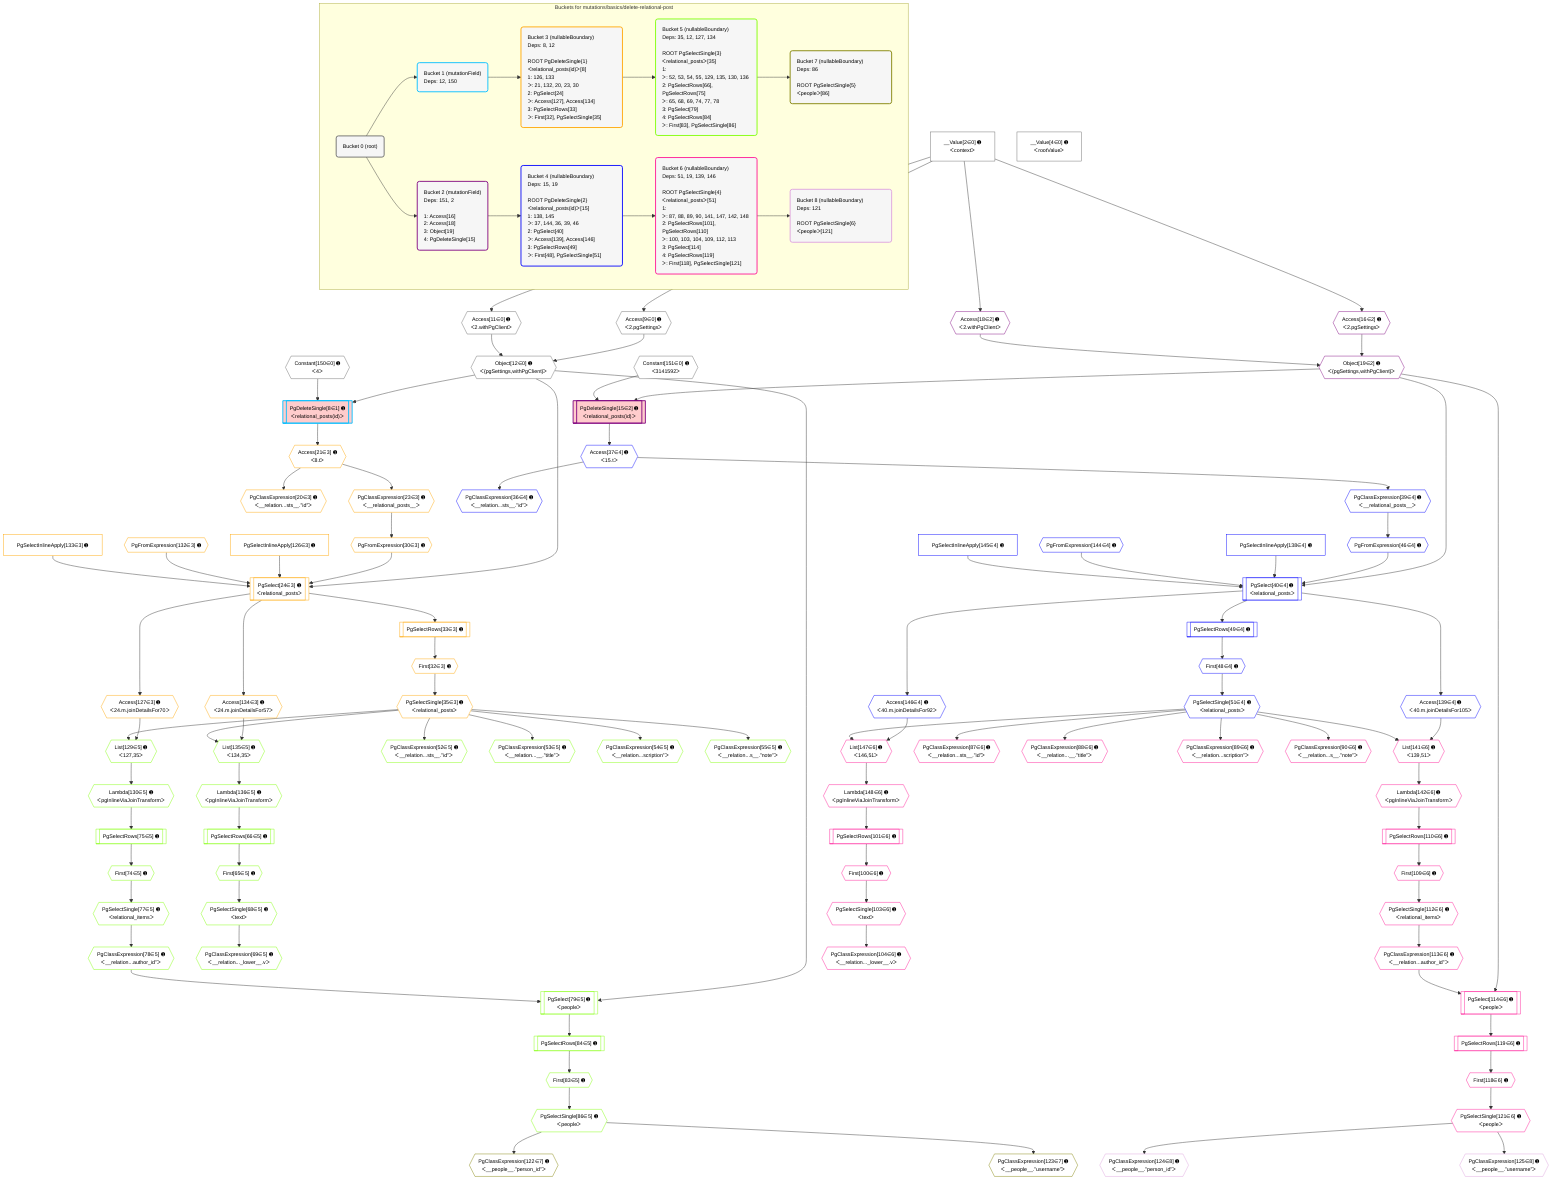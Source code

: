 %%{init: {'themeVariables': { 'fontSize': '12px'}}}%%
graph TD
    classDef path fill:#eee,stroke:#000,color:#000
    classDef plan fill:#fff,stroke-width:1px,color:#000
    classDef itemplan fill:#fff,stroke-width:2px,color:#000
    classDef unbatchedplan fill:#dff,stroke-width:1px,color:#000
    classDef sideeffectplan fill:#fcc,stroke-width:2px,color:#000
    classDef bucket fill:#f6f6f6,color:#000,stroke-width:2px,text-align:left

    subgraph "Buckets for mutations/basics/delete-relational-post"
    Bucket0("Bucket 0 (root)"):::bucket
    Bucket1("Bucket 1 (mutationField)<br />Deps: 12, 150"):::bucket
    Bucket2("Bucket 2 (mutationField)<br />Deps: 151, 2<br /><br />1: Access[16]<br />2: Access[18]<br />3: Object[19]<br />4: PgDeleteSingle[15]"):::bucket
    Bucket3("Bucket 3 (nullableBoundary)<br />Deps: 8, 12<br /><br />ROOT PgDeleteSingle{1}ᐸrelational_posts(id)ᐳ[8]<br />1: 126, 133<br />ᐳ: 21, 132, 20, 23, 30<br />2: PgSelect[24]<br />ᐳ: Access[127], Access[134]<br />3: PgSelectRows[33]<br />ᐳ: First[32], PgSelectSingle[35]"):::bucket
    Bucket4("Bucket 4 (nullableBoundary)<br />Deps: 15, 19<br /><br />ROOT PgDeleteSingle{2}ᐸrelational_posts(id)ᐳ[15]<br />1: 138, 145<br />ᐳ: 37, 144, 36, 39, 46<br />2: PgSelect[40]<br />ᐳ: Access[139], Access[146]<br />3: PgSelectRows[49]<br />ᐳ: First[48], PgSelectSingle[51]"):::bucket
    Bucket5("Bucket 5 (nullableBoundary)<br />Deps: 35, 12, 127, 134<br /><br />ROOT PgSelectSingle{3}ᐸrelational_postsᐳ[35]<br />1: <br />ᐳ: 52, 53, 54, 55, 129, 135, 130, 136<br />2: PgSelectRows[66], PgSelectRows[75]<br />ᐳ: 65, 68, 69, 74, 77, 78<br />3: PgSelect[79]<br />4: PgSelectRows[84]<br />ᐳ: First[83], PgSelectSingle[86]"):::bucket
    Bucket6("Bucket 6 (nullableBoundary)<br />Deps: 51, 19, 139, 146<br /><br />ROOT PgSelectSingle{4}ᐸrelational_postsᐳ[51]<br />1: <br />ᐳ: 87, 88, 89, 90, 141, 147, 142, 148<br />2: PgSelectRows[101], PgSelectRows[110]<br />ᐳ: 100, 103, 104, 109, 112, 113<br />3: PgSelect[114]<br />4: PgSelectRows[119]<br />ᐳ: First[118], PgSelectSingle[121]"):::bucket
    Bucket7("Bucket 7 (nullableBoundary)<br />Deps: 86<br /><br />ROOT PgSelectSingle{5}ᐸpeopleᐳ[86]"):::bucket
    Bucket8("Bucket 8 (nullableBoundary)<br />Deps: 121<br /><br />ROOT PgSelectSingle{6}ᐸpeopleᐳ[121]"):::bucket
    end
    Bucket0 --> Bucket1 & Bucket2
    Bucket1 --> Bucket3
    Bucket2 --> Bucket4
    Bucket3 --> Bucket5
    Bucket4 --> Bucket6
    Bucket5 --> Bucket7
    Bucket6 --> Bucket8

    %% plan dependencies
    Object12{{"Object[12∈0] ➊<br />ᐸ{pgSettings,withPgClient}ᐳ"}}:::plan
    Access9{{"Access[9∈0] ➊<br />ᐸ2.pgSettingsᐳ"}}:::plan
    Access11{{"Access[11∈0] ➊<br />ᐸ2.withPgClientᐳ"}}:::plan
    Access9 & Access11 --> Object12
    __Value2["__Value[2∈0] ➊<br />ᐸcontextᐳ"]:::plan
    __Value2 --> Access9
    __Value2 --> Access11
    __Value4["__Value[4∈0] ➊<br />ᐸrootValueᐳ"]:::plan
    Constant150{{"Constant[150∈0] ➊<br />ᐸ4ᐳ"}}:::plan
    Constant151{{"Constant[151∈0] ➊<br />ᐸ3141592ᐳ"}}:::plan
    PgDeleteSingle8[["PgDeleteSingle[8∈1] ➊<br />ᐸrelational_posts(id)ᐳ"]]:::sideeffectplan
    Object12 & Constant150 --> PgDeleteSingle8
    PgSelect24[["PgSelect[24∈3] ➊<br />ᐸrelational_postsᐳ"]]:::plan
    PgFromExpression30{{"PgFromExpression[30∈3] ➊"}}:::plan
    PgSelectInlineApply126["PgSelectInlineApply[126∈3] ➊"]:::plan
    PgFromExpression132{{"PgFromExpression[132∈3] ➊"}}:::plan
    PgSelectInlineApply133["PgSelectInlineApply[133∈3] ➊"]:::plan
    Object12 & PgFromExpression30 & PgSelectInlineApply126 & PgFromExpression132 & PgSelectInlineApply133 --> PgSelect24
    PgClassExpression20{{"PgClassExpression[20∈3] ➊<br />ᐸ__relation...sts__.”id”ᐳ"}}:::plan
    Access21{{"Access[21∈3] ➊<br />ᐸ8.tᐳ"}}:::plan
    Access21 --> PgClassExpression20
    PgDeleteSingle8 --> Access21
    PgClassExpression23{{"PgClassExpression[23∈3] ➊<br />ᐸ__relational_posts__ᐳ"}}:::plan
    Access21 --> PgClassExpression23
    PgClassExpression23 --> PgFromExpression30
    First32{{"First[32∈3] ➊"}}:::plan
    PgSelectRows33[["PgSelectRows[33∈3] ➊"]]:::plan
    PgSelectRows33 --> First32
    PgSelect24 --> PgSelectRows33
    PgSelectSingle35{{"PgSelectSingle[35∈3] ➊<br />ᐸrelational_postsᐳ"}}:::plan
    First32 --> PgSelectSingle35
    Access127{{"Access[127∈3] ➊<br />ᐸ24.m.joinDetailsFor70ᐳ"}}:::plan
    PgSelect24 --> Access127
    Access134{{"Access[134∈3] ➊<br />ᐸ24.m.joinDetailsFor57ᐳ"}}:::plan
    PgSelect24 --> Access134
    PgSelect79[["PgSelect[79∈5] ➊<br />ᐸpeopleᐳ"]]:::plan
    PgClassExpression78{{"PgClassExpression[78∈5] ➊<br />ᐸ__relation...author_id”ᐳ"}}:::plan
    Object12 & PgClassExpression78 --> PgSelect79
    List129{{"List[129∈5] ➊<br />ᐸ127,35ᐳ"}}:::plan
    Access127 & PgSelectSingle35 --> List129
    List135{{"List[135∈5] ➊<br />ᐸ134,35ᐳ"}}:::plan
    Access134 & PgSelectSingle35 --> List135
    PgClassExpression52{{"PgClassExpression[52∈5] ➊<br />ᐸ__relation...sts__.”id”ᐳ"}}:::plan
    PgSelectSingle35 --> PgClassExpression52
    PgClassExpression53{{"PgClassExpression[53∈5] ➊<br />ᐸ__relation...__.”title”ᐳ"}}:::plan
    PgSelectSingle35 --> PgClassExpression53
    PgClassExpression54{{"PgClassExpression[54∈5] ➊<br />ᐸ__relation...scription”ᐳ"}}:::plan
    PgSelectSingle35 --> PgClassExpression54
    PgClassExpression55{{"PgClassExpression[55∈5] ➊<br />ᐸ__relation...s__.”note”ᐳ"}}:::plan
    PgSelectSingle35 --> PgClassExpression55
    First65{{"First[65∈5] ➊"}}:::plan
    PgSelectRows66[["PgSelectRows[66∈5] ➊"]]:::plan
    PgSelectRows66 --> First65
    Lambda136{{"Lambda[136∈5] ➊<br />ᐸpgInlineViaJoinTransformᐳ"}}:::plan
    Lambda136 --> PgSelectRows66
    PgSelectSingle68{{"PgSelectSingle[68∈5] ➊<br />ᐸtextᐳ"}}:::plan
    First65 --> PgSelectSingle68
    PgClassExpression69{{"PgClassExpression[69∈5] ➊<br />ᐸ__relation..._lower__.vᐳ"}}:::plan
    PgSelectSingle68 --> PgClassExpression69
    First74{{"First[74∈5] ➊"}}:::plan
    PgSelectRows75[["PgSelectRows[75∈5] ➊"]]:::plan
    PgSelectRows75 --> First74
    Lambda130{{"Lambda[130∈5] ➊<br />ᐸpgInlineViaJoinTransformᐳ"}}:::plan
    Lambda130 --> PgSelectRows75
    PgSelectSingle77{{"PgSelectSingle[77∈5] ➊<br />ᐸrelational_itemsᐳ"}}:::plan
    First74 --> PgSelectSingle77
    PgSelectSingle77 --> PgClassExpression78
    First83{{"First[83∈5] ➊"}}:::plan
    PgSelectRows84[["PgSelectRows[84∈5] ➊"]]:::plan
    PgSelectRows84 --> First83
    PgSelect79 --> PgSelectRows84
    PgSelectSingle86{{"PgSelectSingle[86∈5] ➊<br />ᐸpeopleᐳ"}}:::plan
    First83 --> PgSelectSingle86
    List129 --> Lambda130
    List135 --> Lambda136
    PgClassExpression122{{"PgClassExpression[122∈7] ➊<br />ᐸ__people__.”person_id”ᐳ"}}:::plan
    PgSelectSingle86 --> PgClassExpression122
    PgClassExpression123{{"PgClassExpression[123∈7] ➊<br />ᐸ__people__.”username”ᐳ"}}:::plan
    PgSelectSingle86 --> PgClassExpression123
    PgDeleteSingle15[["PgDeleteSingle[15∈2] ➊<br />ᐸrelational_posts(id)ᐳ"]]:::sideeffectplan
    Object19{{"Object[19∈2] ➊<br />ᐸ{pgSettings,withPgClient}ᐳ"}}:::plan
    Object19 & Constant151 --> PgDeleteSingle15
    Access16{{"Access[16∈2] ➊<br />ᐸ2.pgSettingsᐳ"}}:::plan
    Access18{{"Access[18∈2] ➊<br />ᐸ2.withPgClientᐳ"}}:::plan
    Access16 & Access18 --> Object19
    __Value2 --> Access16
    __Value2 --> Access18
    PgSelect40[["PgSelect[40∈4] ➊<br />ᐸrelational_postsᐳ"]]:::plan
    PgFromExpression46{{"PgFromExpression[46∈4] ➊"}}:::plan
    PgSelectInlineApply138["PgSelectInlineApply[138∈4] ➊"]:::plan
    PgFromExpression144{{"PgFromExpression[144∈4] ➊"}}:::plan
    PgSelectInlineApply145["PgSelectInlineApply[145∈4] ➊"]:::plan
    Object19 & PgFromExpression46 & PgSelectInlineApply138 & PgFromExpression144 & PgSelectInlineApply145 --> PgSelect40
    PgClassExpression36{{"PgClassExpression[36∈4] ➊<br />ᐸ__relation...sts__.”id”ᐳ"}}:::plan
    Access37{{"Access[37∈4] ➊<br />ᐸ15.tᐳ"}}:::plan
    Access37 --> PgClassExpression36
    PgDeleteSingle15 --> Access37
    PgClassExpression39{{"PgClassExpression[39∈4] ➊<br />ᐸ__relational_posts__ᐳ"}}:::plan
    Access37 --> PgClassExpression39
    PgClassExpression39 --> PgFromExpression46
    First48{{"First[48∈4] ➊"}}:::plan
    PgSelectRows49[["PgSelectRows[49∈4] ➊"]]:::plan
    PgSelectRows49 --> First48
    PgSelect40 --> PgSelectRows49
    PgSelectSingle51{{"PgSelectSingle[51∈4] ➊<br />ᐸrelational_postsᐳ"}}:::plan
    First48 --> PgSelectSingle51
    Access139{{"Access[139∈4] ➊<br />ᐸ40.m.joinDetailsFor105ᐳ"}}:::plan
    PgSelect40 --> Access139
    Access146{{"Access[146∈4] ➊<br />ᐸ40.m.joinDetailsFor92ᐳ"}}:::plan
    PgSelect40 --> Access146
    PgSelect114[["PgSelect[114∈6] ➊<br />ᐸpeopleᐳ"]]:::plan
    PgClassExpression113{{"PgClassExpression[113∈6] ➊<br />ᐸ__relation...author_id”ᐳ"}}:::plan
    Object19 & PgClassExpression113 --> PgSelect114
    List141{{"List[141∈6] ➊<br />ᐸ139,51ᐳ"}}:::plan
    Access139 & PgSelectSingle51 --> List141
    List147{{"List[147∈6] ➊<br />ᐸ146,51ᐳ"}}:::plan
    Access146 & PgSelectSingle51 --> List147
    PgClassExpression87{{"PgClassExpression[87∈6] ➊<br />ᐸ__relation...sts__.”id”ᐳ"}}:::plan
    PgSelectSingle51 --> PgClassExpression87
    PgClassExpression88{{"PgClassExpression[88∈6] ➊<br />ᐸ__relation...__.”title”ᐳ"}}:::plan
    PgSelectSingle51 --> PgClassExpression88
    PgClassExpression89{{"PgClassExpression[89∈6] ➊<br />ᐸ__relation...scription”ᐳ"}}:::plan
    PgSelectSingle51 --> PgClassExpression89
    PgClassExpression90{{"PgClassExpression[90∈6] ➊<br />ᐸ__relation...s__.”note”ᐳ"}}:::plan
    PgSelectSingle51 --> PgClassExpression90
    First100{{"First[100∈6] ➊"}}:::plan
    PgSelectRows101[["PgSelectRows[101∈6] ➊"]]:::plan
    PgSelectRows101 --> First100
    Lambda148{{"Lambda[148∈6] ➊<br />ᐸpgInlineViaJoinTransformᐳ"}}:::plan
    Lambda148 --> PgSelectRows101
    PgSelectSingle103{{"PgSelectSingle[103∈6] ➊<br />ᐸtextᐳ"}}:::plan
    First100 --> PgSelectSingle103
    PgClassExpression104{{"PgClassExpression[104∈6] ➊<br />ᐸ__relation..._lower__.vᐳ"}}:::plan
    PgSelectSingle103 --> PgClassExpression104
    First109{{"First[109∈6] ➊"}}:::plan
    PgSelectRows110[["PgSelectRows[110∈6] ➊"]]:::plan
    PgSelectRows110 --> First109
    Lambda142{{"Lambda[142∈6] ➊<br />ᐸpgInlineViaJoinTransformᐳ"}}:::plan
    Lambda142 --> PgSelectRows110
    PgSelectSingle112{{"PgSelectSingle[112∈6] ➊<br />ᐸrelational_itemsᐳ"}}:::plan
    First109 --> PgSelectSingle112
    PgSelectSingle112 --> PgClassExpression113
    First118{{"First[118∈6] ➊"}}:::plan
    PgSelectRows119[["PgSelectRows[119∈6] ➊"]]:::plan
    PgSelectRows119 --> First118
    PgSelect114 --> PgSelectRows119
    PgSelectSingle121{{"PgSelectSingle[121∈6] ➊<br />ᐸpeopleᐳ"}}:::plan
    First118 --> PgSelectSingle121
    List141 --> Lambda142
    List147 --> Lambda148
    PgClassExpression124{{"PgClassExpression[124∈8] ➊<br />ᐸ__people__.”person_id”ᐳ"}}:::plan
    PgSelectSingle121 --> PgClassExpression124
    PgClassExpression125{{"PgClassExpression[125∈8] ➊<br />ᐸ__people__.”username”ᐳ"}}:::plan
    PgSelectSingle121 --> PgClassExpression125

    %% define steps
    classDef bucket0 stroke:#696969
    class Bucket0,__Value2,__Value4,Access9,Access11,Object12,Constant150,Constant151 bucket0
    classDef bucket1 stroke:#00bfff
    class Bucket1,PgDeleteSingle8 bucket1
    classDef bucket2 stroke:#7f007f
    class Bucket2,PgDeleteSingle15,Access16,Access18,Object19 bucket2
    classDef bucket3 stroke:#ffa500
    class Bucket3,PgClassExpression20,Access21,PgClassExpression23,PgSelect24,PgFromExpression30,First32,PgSelectRows33,PgSelectSingle35,PgSelectInlineApply126,Access127,PgFromExpression132,PgSelectInlineApply133,Access134 bucket3
    classDef bucket4 stroke:#0000ff
    class Bucket4,PgClassExpression36,Access37,PgClassExpression39,PgSelect40,PgFromExpression46,First48,PgSelectRows49,PgSelectSingle51,PgSelectInlineApply138,Access139,PgFromExpression144,PgSelectInlineApply145,Access146 bucket4
    classDef bucket5 stroke:#7fff00
    class Bucket5,PgClassExpression52,PgClassExpression53,PgClassExpression54,PgClassExpression55,First65,PgSelectRows66,PgSelectSingle68,PgClassExpression69,First74,PgSelectRows75,PgSelectSingle77,PgClassExpression78,PgSelect79,First83,PgSelectRows84,PgSelectSingle86,List129,Lambda130,List135,Lambda136 bucket5
    classDef bucket6 stroke:#ff1493
    class Bucket6,PgClassExpression87,PgClassExpression88,PgClassExpression89,PgClassExpression90,First100,PgSelectRows101,PgSelectSingle103,PgClassExpression104,First109,PgSelectRows110,PgSelectSingle112,PgClassExpression113,PgSelect114,First118,PgSelectRows119,PgSelectSingle121,List141,Lambda142,List147,Lambda148 bucket6
    classDef bucket7 stroke:#808000
    class Bucket7,PgClassExpression122,PgClassExpression123 bucket7
    classDef bucket8 stroke:#dda0dd
    class Bucket8,PgClassExpression124,PgClassExpression125 bucket8